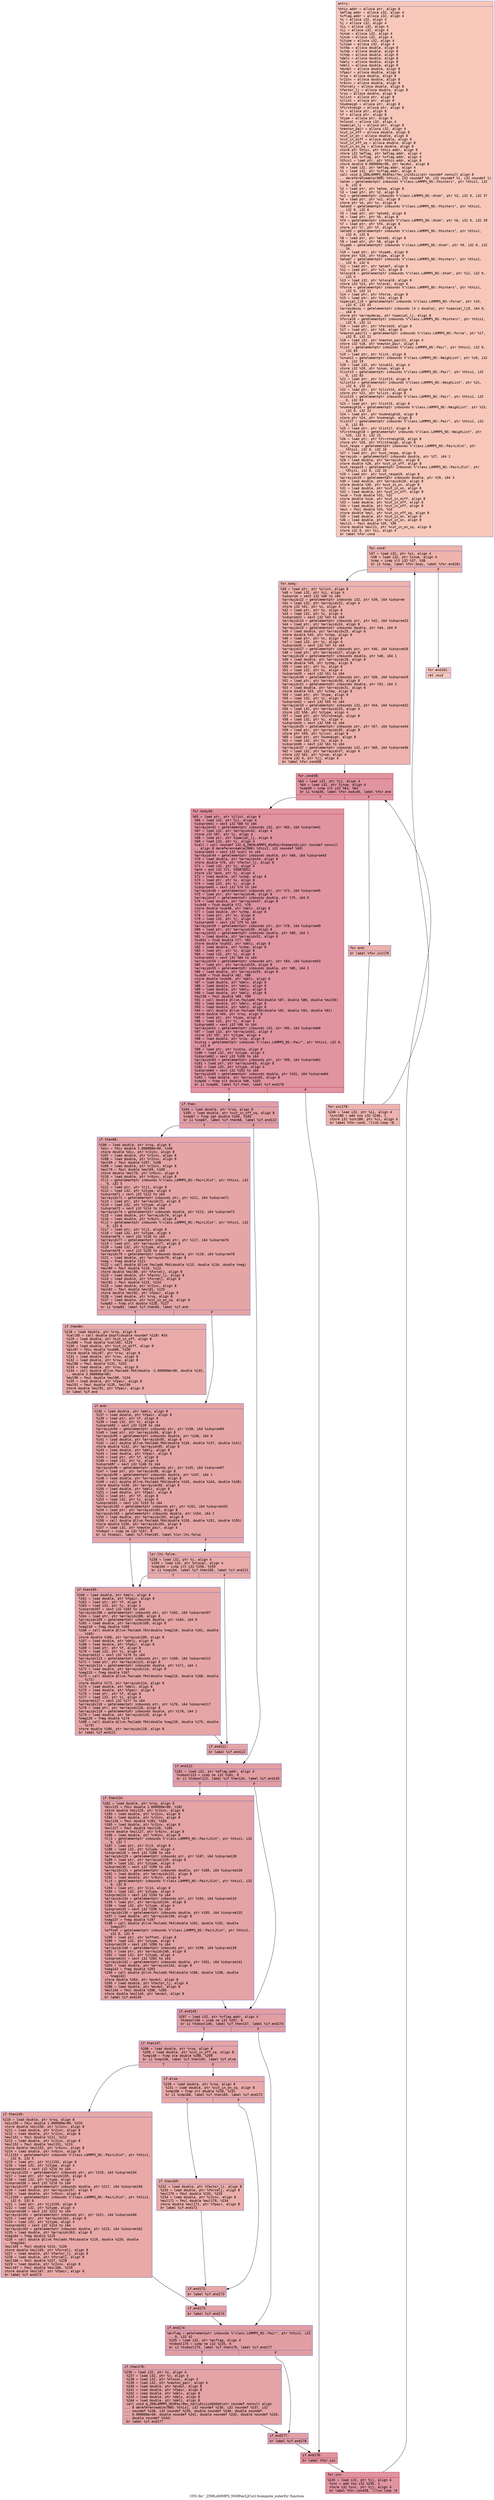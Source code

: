 digraph "CFG for '_ZN9LAMMPS_NS9PairLJCut13compute_outerEii' function" {
	label="CFG for '_ZN9LAMMPS_NS9PairLJCut13compute_outerEii' function";

	Node0x55993084cec0 [shape=record,color="#3d50c3ff", style=filled, fillcolor="#ec7f6370" fontname="Courier",label="{entry:\l|  %this.addr = alloca ptr, align 8\l  %eflag.addr = alloca i32, align 4\l  %vflag.addr = alloca i32, align 4\l  %i = alloca i32, align 4\l  %j = alloca i32, align 4\l  %ii = alloca i32, align 4\l  %jj = alloca i32, align 4\l  %inum = alloca i32, align 4\l  %jnum = alloca i32, align 4\l  %itype = alloca i32, align 4\l  %jtype = alloca i32, align 4\l  %xtmp = alloca double, align 8\l  %ytmp = alloca double, align 8\l  %ztmp = alloca double, align 8\l  %delx = alloca double, align 8\l  %dely = alloca double, align 8\l  %delz = alloca double, align 8\l  %evdwl = alloca double, align 8\l  %fpair = alloca double, align 8\l  %rsq = alloca double, align 8\l  %r2inv = alloca double, align 8\l  %r6inv = alloca double, align 8\l  %forcelj = alloca double, align 8\l  %factor_lj = alloca double, align 8\l  %rsw = alloca double, align 8\l  %ilist = alloca ptr, align 8\l  %jlist = alloca ptr, align 8\l  %numneigh = alloca ptr, align 8\l  %firstneigh = alloca ptr, align 8\l  %x = alloca ptr, align 8\l  %f = alloca ptr, align 8\l  %type = alloca ptr, align 8\l  %nlocal = alloca i32, align 4\l  %special_lj = alloca ptr, align 8\l  %newton_pair = alloca i32, align 4\l  %cut_in_off = alloca double, align 8\l  %cut_in_on = alloca double, align 8\l  %cut_in_diff = alloca double, align 8\l  %cut_in_off_sq = alloca double, align 8\l  %cut_in_on_sq = alloca double, align 8\l  store ptr %this, ptr %this.addr, align 8\l  store i32 %eflag, ptr %eflag.addr, align 4\l  store i32 %vflag, ptr %vflag.addr, align 4\l  %this1 = load ptr, ptr %this.addr, align 8\l  store double 0.000000e+00, ptr %evdwl, align 8\l  %0 = load i32, ptr %eflag.addr, align 4\l  %1 = load i32, ptr %vflag.addr, align 4\l  call void @_ZN9LAMMPS_NS4Pair7ev_initEiii(ptr noundef nonnull align 8\l... dereferenceable(908) %this1, i32 noundef %0, i32 noundef %1, i32 noundef 1)\l  %atom = getelementptr inbounds %\"class.LAMMPS_NS::Pointers\", ptr %this1, i32\l... 0, i32 6\l  %2 = load ptr, ptr %atom, align 8\l  %3 = load ptr, ptr %2, align 8\l  %x2 = getelementptr inbounds %\"class.LAMMPS_NS::Atom\", ptr %3, i32 0, i32 37\l  %4 = load ptr, ptr %x2, align 8\l  store ptr %4, ptr %x, align 8\l  %atom3 = getelementptr inbounds %\"class.LAMMPS_NS::Pointers\", ptr %this1,\l... i32 0, i32 6\l  %5 = load ptr, ptr %atom3, align 8\l  %6 = load ptr, ptr %5, align 8\l  %f4 = getelementptr inbounds %\"class.LAMMPS_NS::Atom\", ptr %6, i32 0, i32 39\l  %7 = load ptr, ptr %f4, align 8\l  store ptr %7, ptr %f, align 8\l  %atom5 = getelementptr inbounds %\"class.LAMMPS_NS::Pointers\", ptr %this1,\l... i32 0, i32 6\l  %8 = load ptr, ptr %atom5, align 8\l  %9 = load ptr, ptr %8, align 8\l  %type6 = getelementptr inbounds %\"class.LAMMPS_NS::Atom\", ptr %9, i32 0, i32\l... 34\l  %10 = load ptr, ptr %type6, align 8\l  store ptr %10, ptr %type, align 8\l  %atom7 = getelementptr inbounds %\"class.LAMMPS_NS::Pointers\", ptr %this1,\l... i32 0, i32 6\l  %11 = load ptr, ptr %atom7, align 8\l  %12 = load ptr, ptr %11, align 8\l  %nlocal8 = getelementptr inbounds %\"class.LAMMPS_NS::Atom\", ptr %12, i32 0,\l... i32 4\l  %13 = load i32, ptr %nlocal8, align 8\l  store i32 %13, ptr %nlocal, align 4\l  %force = getelementptr inbounds %\"class.LAMMPS_NS::Pointers\", ptr %this1,\l... i32 0, i32 11\l  %14 = load ptr, ptr %force, align 8\l  %15 = load ptr, ptr %14, align 8\l  %special_lj9 = getelementptr inbounds %\"class.LAMMPS_NS::Force\", ptr %15,\l... i32 0, i32 43\l  %arraydecay = getelementptr inbounds [4 x double], ptr %special_lj9, i64 0,\l... i64 0\l  store ptr %arraydecay, ptr %special_lj, align 8\l  %force10 = getelementptr inbounds %\"class.LAMMPS_NS::Pointers\", ptr %this1,\l... i32 0, i32 11\l  %16 = load ptr, ptr %force10, align 8\l  %17 = load ptr, ptr %16, align 8\l  %newton_pair11 = getelementptr inbounds %\"class.LAMMPS_NS::Force\", ptr %17,\l... i32 0, i32 22\l  %18 = load i32, ptr %newton_pair11, align 4\l  store i32 %18, ptr %newton_pair, align 4\l  %list = getelementptr inbounds %\"class.LAMMPS_NS::Pair\", ptr %this1, i32 0,\l... i32 83\l  %19 = load ptr, ptr %list, align 8\l  %inum12 = getelementptr inbounds %\"class.LAMMPS_NS::NeighList\", ptr %19, i32\l... 0, i32 19\l  %20 = load i32, ptr %inum12, align 4\l  store i32 %20, ptr %inum, align 4\l  %list13 = getelementptr inbounds %\"class.LAMMPS_NS::Pair\", ptr %this1, i32\l... 0, i32 83\l  %21 = load ptr, ptr %list13, align 8\l  %ilist14 = getelementptr inbounds %\"class.LAMMPS_NS::NeighList\", ptr %21,\l... i32 0, i32 21\l  %22 = load ptr, ptr %ilist14, align 8\l  store ptr %22, ptr %ilist, align 8\l  %list15 = getelementptr inbounds %\"class.LAMMPS_NS::Pair\", ptr %this1, i32\l... 0, i32 83\l  %23 = load ptr, ptr %list15, align 8\l  %numneigh16 = getelementptr inbounds %\"class.LAMMPS_NS::NeighList\", ptr %23,\l... i32 0, i32 22\l  %24 = load ptr, ptr %numneigh16, align 8\l  store ptr %24, ptr %numneigh, align 8\l  %list17 = getelementptr inbounds %\"class.LAMMPS_NS::Pair\", ptr %this1, i32\l... 0, i32 83\l  %25 = load ptr, ptr %list17, align 8\l  %firstneigh18 = getelementptr inbounds %\"class.LAMMPS_NS::NeighList\", ptr\l... %25, i32 0, i32 23\l  %26 = load ptr, ptr %firstneigh18, align 8\l  store ptr %26, ptr %firstneigh, align 8\l  %cut_respa = getelementptr inbounds %\"class.LAMMPS_NS::PairLJCut\", ptr\l... %this1, i32 0, i32 10\l  %27 = load ptr, ptr %cut_respa, align 8\l  %arrayidx = getelementptr inbounds double, ptr %27, i64 2\l  %28 = load double, ptr %arrayidx, align 8\l  store double %28, ptr %cut_in_off, align 8\l  %cut_respa19 = getelementptr inbounds %\"class.LAMMPS_NS::PairLJCut\", ptr\l... %this1, i32 0, i32 10\l  %29 = load ptr, ptr %cut_respa19, align 8\l  %arrayidx20 = getelementptr inbounds double, ptr %29, i64 3\l  %30 = load double, ptr %arrayidx20, align 8\l  store double %30, ptr %cut_in_on, align 8\l  %31 = load double, ptr %cut_in_on, align 8\l  %32 = load double, ptr %cut_in_off, align 8\l  %sub = fsub double %31, %32\l  store double %sub, ptr %cut_in_diff, align 8\l  %33 = load double, ptr %cut_in_off, align 8\l  %34 = load double, ptr %cut_in_off, align 8\l  %mul = fmul double %33, %34\l  store double %mul, ptr %cut_in_off_sq, align 8\l  %35 = load double, ptr %cut_in_on, align 8\l  %36 = load double, ptr %cut_in_on, align 8\l  %mul21 = fmul double %35, %36\l  store double %mul21, ptr %cut_in_on_sq, align 8\l  store i32 0, ptr %ii, align 4\l  br label %for.cond\l}"];
	Node0x55993084cec0 -> Node0x559930835a80[tooltip="entry -> for.cond\nProbability 100.00%" ];
	Node0x559930835a80 [shape=record,color="#3d50c3ff", style=filled, fillcolor="#d6524470" fontname="Courier",label="{for.cond:\l|  %37 = load i32, ptr %ii, align 4\l  %38 = load i32, ptr %inum, align 4\l  %cmp = icmp slt i32 %37, %38\l  br i1 %cmp, label %for.body, label %for.end181\l|{<s0>T|<s1>F}}"];
	Node0x559930835a80:s0 -> Node0x559930835cb0[tooltip="for.cond -> for.body\nProbability 96.88%" ];
	Node0x559930835a80:s1 -> Node0x559930835d30[tooltip="for.cond -> for.end181\nProbability 3.12%" ];
	Node0x559930835cb0 [shape=record,color="#3d50c3ff", style=filled, fillcolor="#d6524470" fontname="Courier",label="{for.body:\l|  %39 = load ptr, ptr %ilist, align 8\l  %40 = load i32, ptr %ii, align 4\l  %idxprom = sext i32 %40 to i64\l  %arrayidx22 = getelementptr inbounds i32, ptr %39, i64 %idxprom\l  %41 = load i32, ptr %arrayidx22, align 4\l  store i32 %41, ptr %i, align 4\l  %42 = load ptr, ptr %x, align 8\l  %43 = load i32, ptr %i, align 4\l  %idxprom23 = sext i32 %43 to i64\l  %arrayidx24 = getelementptr inbounds ptr, ptr %42, i64 %idxprom23\l  %44 = load ptr, ptr %arrayidx24, align 8\l  %arrayidx25 = getelementptr inbounds double, ptr %44, i64 0\l  %45 = load double, ptr %arrayidx25, align 8\l  store double %45, ptr %xtmp, align 8\l  %46 = load ptr, ptr %x, align 8\l  %47 = load i32, ptr %i, align 4\l  %idxprom26 = sext i32 %47 to i64\l  %arrayidx27 = getelementptr inbounds ptr, ptr %46, i64 %idxprom26\l  %48 = load ptr, ptr %arrayidx27, align 8\l  %arrayidx28 = getelementptr inbounds double, ptr %48, i64 1\l  %49 = load double, ptr %arrayidx28, align 8\l  store double %49, ptr %ytmp, align 8\l  %50 = load ptr, ptr %x, align 8\l  %51 = load i32, ptr %i, align 4\l  %idxprom29 = sext i32 %51 to i64\l  %arrayidx30 = getelementptr inbounds ptr, ptr %50, i64 %idxprom29\l  %52 = load ptr, ptr %arrayidx30, align 8\l  %arrayidx31 = getelementptr inbounds double, ptr %52, i64 2\l  %53 = load double, ptr %arrayidx31, align 8\l  store double %53, ptr %ztmp, align 8\l  %54 = load ptr, ptr %type, align 8\l  %55 = load i32, ptr %i, align 4\l  %idxprom32 = sext i32 %55 to i64\l  %arrayidx33 = getelementptr inbounds i32, ptr %54, i64 %idxprom32\l  %56 = load i32, ptr %arrayidx33, align 4\l  store i32 %56, ptr %itype, align 4\l  %57 = load ptr, ptr %firstneigh, align 8\l  %58 = load i32, ptr %i, align 4\l  %idxprom34 = sext i32 %58 to i64\l  %arrayidx35 = getelementptr inbounds ptr, ptr %57, i64 %idxprom34\l  %59 = load ptr, ptr %arrayidx35, align 8\l  store ptr %59, ptr %jlist, align 8\l  %60 = load ptr, ptr %numneigh, align 8\l  %61 = load i32, ptr %i, align 4\l  %idxprom36 = sext i32 %61 to i64\l  %arrayidx37 = getelementptr inbounds i32, ptr %60, i64 %idxprom36\l  %62 = load i32, ptr %arrayidx37, align 4\l  store i32 %62, ptr %jnum, align 4\l  store i32 0, ptr %jj, align 4\l  br label %for.cond38\l}"];
	Node0x559930835cb0 -> Node0x5599308649f0[tooltip="for.body -> for.cond38\nProbability 100.00%" ];
	Node0x5599308649f0 [shape=record,color="#b70d28ff", style=filled, fillcolor="#b70d2870" fontname="Courier",label="{for.cond38:\l|  %63 = load i32, ptr %jj, align 4\l  %64 = load i32, ptr %jnum, align 4\l  %cmp39 = icmp slt i32 %63, %64\l  br i1 %cmp39, label %for.body40, label %for.end\l|{<s0>T|<s1>F}}"];
	Node0x5599308649f0:s0 -> Node0x559930864c90[tooltip="for.cond38 -> for.body40\nProbability 96.88%" ];
	Node0x5599308649f0:s1 -> Node0x5599308327a0[tooltip="for.cond38 -> for.end\nProbability 3.12%" ];
	Node0x559930864c90 [shape=record,color="#b70d28ff", style=filled, fillcolor="#b70d2870" fontname="Courier",label="{for.body40:\l|  %65 = load ptr, ptr %jlist, align 8\l  %66 = load i32, ptr %jj, align 4\l  %idxprom41 = sext i32 %66 to i64\l  %arrayidx42 = getelementptr inbounds i32, ptr %65, i64 %idxprom41\l  %67 = load i32, ptr %arrayidx42, align 4\l  store i32 %67, ptr %j, align 4\l  %68 = load ptr, ptr %special_lj, align 8\l  %69 = load i32, ptr %j, align 4\l  %call = call noundef i32 @_ZNK9LAMMPS_NS4Pair6sbmaskEi(ptr noundef nonnull\l... align 8 dereferenceable(908) %this1, i32 noundef %69)\l  %idxprom43 = sext i32 %call to i64\l  %arrayidx44 = getelementptr inbounds double, ptr %68, i64 %idxprom43\l  %70 = load double, ptr %arrayidx44, align 8\l  store double %70, ptr %factor_lj, align 8\l  %71 = load i32, ptr %j, align 4\l  %and = and i32 %71, 536870911\l  store i32 %and, ptr %j, align 4\l  %72 = load double, ptr %xtmp, align 8\l  %73 = load ptr, ptr %x, align 8\l  %74 = load i32, ptr %j, align 4\l  %idxprom45 = sext i32 %74 to i64\l  %arrayidx46 = getelementptr inbounds ptr, ptr %73, i64 %idxprom45\l  %75 = load ptr, ptr %arrayidx46, align 8\l  %arrayidx47 = getelementptr inbounds double, ptr %75, i64 0\l  %76 = load double, ptr %arrayidx47, align 8\l  %sub48 = fsub double %72, %76\l  store double %sub48, ptr %delx, align 8\l  %77 = load double, ptr %ytmp, align 8\l  %78 = load ptr, ptr %x, align 8\l  %79 = load i32, ptr %j, align 4\l  %idxprom49 = sext i32 %79 to i64\l  %arrayidx50 = getelementptr inbounds ptr, ptr %78, i64 %idxprom49\l  %80 = load ptr, ptr %arrayidx50, align 8\l  %arrayidx51 = getelementptr inbounds double, ptr %80, i64 1\l  %81 = load double, ptr %arrayidx51, align 8\l  %sub52 = fsub double %77, %81\l  store double %sub52, ptr %dely, align 8\l  %82 = load double, ptr %ztmp, align 8\l  %83 = load ptr, ptr %x, align 8\l  %84 = load i32, ptr %j, align 4\l  %idxprom53 = sext i32 %84 to i64\l  %arrayidx54 = getelementptr inbounds ptr, ptr %83, i64 %idxprom53\l  %85 = load ptr, ptr %arrayidx54, align 8\l  %arrayidx55 = getelementptr inbounds double, ptr %85, i64 2\l  %86 = load double, ptr %arrayidx55, align 8\l  %sub56 = fsub double %82, %86\l  store double %sub56, ptr %delz, align 8\l  %87 = load double, ptr %delx, align 8\l  %88 = load double, ptr %delx, align 8\l  %89 = load double, ptr %dely, align 8\l  %90 = load double, ptr %dely, align 8\l  %mul58 = fmul double %89, %90\l  %91 = call double @llvm.fmuladd.f64(double %87, double %88, double %mul58)\l  %92 = load double, ptr %delz, align 8\l  %93 = load double, ptr %delz, align 8\l  %94 = call double @llvm.fmuladd.f64(double %92, double %93, double %91)\l  store double %94, ptr %rsq, align 8\l  %95 = load ptr, ptr %type, align 8\l  %96 = load i32, ptr %j, align 4\l  %idxprom60 = sext i32 %96 to i64\l  %arrayidx61 = getelementptr inbounds i32, ptr %95, i64 %idxprom60\l  %97 = load i32, ptr %arrayidx61, align 4\l  store i32 %97, ptr %jtype, align 4\l  %98 = load double, ptr %rsq, align 8\l  %cutsq = getelementptr inbounds %\"class.LAMMPS_NS::Pair\", ptr %this1, i32 0,\l... i32 8\l  %99 = load ptr, ptr %cutsq, align 8\l  %100 = load i32, ptr %itype, align 4\l  %idxprom62 = sext i32 %100 to i64\l  %arrayidx63 = getelementptr inbounds ptr, ptr %99, i64 %idxprom62\l  %101 = load ptr, ptr %arrayidx63, align 8\l  %102 = load i32, ptr %jtype, align 4\l  %idxprom64 = sext i32 %102 to i64\l  %arrayidx65 = getelementptr inbounds double, ptr %101, i64 %idxprom64\l  %103 = load double, ptr %arrayidx65, align 8\l  %cmp66 = fcmp olt double %98, %103\l  br i1 %cmp66, label %if.then, label %if.end178\l|{<s0>T|<s1>F}}"];
	Node0x559930864c90:s0 -> Node0x559930868960[tooltip="for.body40 -> if.then\nProbability 50.00%" ];
	Node0x559930864c90:s1 -> Node0x5599308689d0[tooltip="for.body40 -> if.end178\nProbability 50.00%" ];
	Node0x559930868960 [shape=record,color="#3d50c3ff", style=filled, fillcolor="#be242e70" fontname="Courier",label="{if.then:\l|  %104 = load double, ptr %rsq, align 8\l  %105 = load double, ptr %cut_in_off_sq, align 8\l  %cmp67 = fcmp ogt double %104, %105\l  br i1 %cmp67, label %if.then68, label %if.end122\l|{<s0>T|<s1>F}}"];
	Node0x559930868960:s0 -> Node0x559930868cb0[tooltip="if.then -> if.then68\nProbability 50.00%" ];
	Node0x559930868960:s1 -> Node0x559930868d30[tooltip="if.then -> if.end122\nProbability 50.00%" ];
	Node0x559930868cb0 [shape=record,color="#3d50c3ff", style=filled, fillcolor="#c5333470" fontname="Courier",label="{if.then68:\l|  %106 = load double, ptr %rsq, align 8\l  %div = fdiv double 1.000000e+00, %106\l  store double %div, ptr %r2inv, align 8\l  %107 = load double, ptr %r2inv, align 8\l  %108 = load double, ptr %r2inv, align 8\l  %mul69 = fmul double %107, %108\l  %109 = load double, ptr %r2inv, align 8\l  %mul70 = fmul double %mul69, %109\l  store double %mul70, ptr %r6inv, align 8\l  %110 = load double, ptr %r6inv, align 8\l  %lj1 = getelementptr inbounds %\"class.LAMMPS_NS::PairLJCut\", ptr %this1, i32\l... 0, i32 5\l  %111 = load ptr, ptr %lj1, align 8\l  %112 = load i32, ptr %itype, align 4\l  %idxprom71 = sext i32 %112 to i64\l  %arrayidx72 = getelementptr inbounds ptr, ptr %111, i64 %idxprom71\l  %113 = load ptr, ptr %arrayidx72, align 8\l  %114 = load i32, ptr %jtype, align 4\l  %idxprom73 = sext i32 %114 to i64\l  %arrayidx74 = getelementptr inbounds double, ptr %113, i64 %idxprom73\l  %115 = load double, ptr %arrayidx74, align 8\l  %116 = load double, ptr %r6inv, align 8\l  %lj2 = getelementptr inbounds %\"class.LAMMPS_NS::PairLJCut\", ptr %this1, i32\l... 0, i32 6\l  %117 = load ptr, ptr %lj2, align 8\l  %118 = load i32, ptr %itype, align 4\l  %idxprom76 = sext i32 %118 to i64\l  %arrayidx77 = getelementptr inbounds ptr, ptr %117, i64 %idxprom76\l  %119 = load ptr, ptr %arrayidx77, align 8\l  %120 = load i32, ptr %jtype, align 4\l  %idxprom78 = sext i32 %120 to i64\l  %arrayidx79 = getelementptr inbounds double, ptr %119, i64 %idxprom78\l  %121 = load double, ptr %arrayidx79, align 8\l  %neg = fneg double %121\l  %122 = call double @llvm.fmuladd.f64(double %115, double %116, double %neg)\l  %mul80 = fmul double %110, %122\l  store double %mul80, ptr %forcelj, align 8\l  %123 = load double, ptr %factor_lj, align 8\l  %124 = load double, ptr %forcelj, align 8\l  %mul81 = fmul double %123, %124\l  %125 = load double, ptr %r2inv, align 8\l  %mul82 = fmul double %mul81, %125\l  store double %mul82, ptr %fpair, align 8\l  %126 = load double, ptr %rsq, align 8\l  %127 = load double, ptr %cut_in_on_sq, align 8\l  %cmp83 = fcmp olt double %126, %127\l  br i1 %cmp83, label %if.then84, label %if.end\l|{<s0>T|<s1>F}}"];
	Node0x559930868cb0:s0 -> Node0x55993086a9d0[tooltip="if.then68 -> if.then84\nProbability 50.00%" ];
	Node0x559930868cb0:s1 -> Node0x55993086aa20[tooltip="if.then68 -> if.end\nProbability 50.00%" ];
	Node0x55993086a9d0 [shape=record,color="#3d50c3ff", style=filled, fillcolor="#cc403a70" fontname="Courier",label="{if.then84:\l|  %128 = load double, ptr %rsq, align 8\l  %call85 = call double @sqrt(double noundef %128) #10\l  %129 = load double, ptr %cut_in_off, align 8\l  %sub86 = fsub double %call85, %129\l  %130 = load double, ptr %cut_in_diff, align 8\l  %div87 = fdiv double %sub86, %130\l  store double %div87, ptr %rsw, align 8\l  %131 = load double, ptr %rsw, align 8\l  %132 = load double, ptr %rsw, align 8\l  %mul88 = fmul double %131, %132\l  %133 = load double, ptr %rsw, align 8\l  %134 = call double @llvm.fmuladd.f64(double -2.000000e+00, double %133,\l... double 3.000000e+00)\l  %mul90 = fmul double %mul88, %134\l  %135 = load double, ptr %fpair, align 8\l  %mul91 = fmul double %135, %mul90\l  store double %mul91, ptr %fpair, align 8\l  br label %if.end\l}"];
	Node0x55993086a9d0 -> Node0x55993086aa20[tooltip="if.then84 -> if.end\nProbability 100.00%" ];
	Node0x55993086aa20 [shape=record,color="#3d50c3ff", style=filled, fillcolor="#c5333470" fontname="Courier",label="{if.end:\l|  %136 = load double, ptr %delx, align 8\l  %137 = load double, ptr %fpair, align 8\l  %138 = load ptr, ptr %f, align 8\l  %139 = load i32, ptr %i, align 4\l  %idxprom93 = sext i32 %139 to i64\l  %arrayidx94 = getelementptr inbounds ptr, ptr %138, i64 %idxprom93\l  %140 = load ptr, ptr %arrayidx94, align 8\l  %arrayidx95 = getelementptr inbounds double, ptr %140, i64 0\l  %141 = load double, ptr %arrayidx95, align 8\l  %142 = call double @llvm.fmuladd.f64(double %136, double %137, double %141)\l  store double %142, ptr %arrayidx95, align 8\l  %143 = load double, ptr %dely, align 8\l  %144 = load double, ptr %fpair, align 8\l  %145 = load ptr, ptr %f, align 8\l  %146 = load i32, ptr %i, align 4\l  %idxprom97 = sext i32 %146 to i64\l  %arrayidx98 = getelementptr inbounds ptr, ptr %145, i64 %idxprom97\l  %147 = load ptr, ptr %arrayidx98, align 8\l  %arrayidx99 = getelementptr inbounds double, ptr %147, i64 1\l  %148 = load double, ptr %arrayidx99, align 8\l  %149 = call double @llvm.fmuladd.f64(double %143, double %144, double %148)\l  store double %149, ptr %arrayidx99, align 8\l  %150 = load double, ptr %delz, align 8\l  %151 = load double, ptr %fpair, align 8\l  %152 = load ptr, ptr %f, align 8\l  %153 = load i32, ptr %i, align 4\l  %idxprom101 = sext i32 %153 to i64\l  %arrayidx102 = getelementptr inbounds ptr, ptr %152, i64 %idxprom101\l  %154 = load ptr, ptr %arrayidx102, align 8\l  %arrayidx103 = getelementptr inbounds double, ptr %154, i64 2\l  %155 = load double, ptr %arrayidx103, align 8\l  %156 = call double @llvm.fmuladd.f64(double %150, double %151, double %155)\l  store double %156, ptr %arrayidx103, align 8\l  %157 = load i32, ptr %newton_pair, align 4\l  %tobool = icmp ne i32 %157, 0\l  br i1 %tobool, label %if.then105, label %lor.lhs.false\l|{<s0>T|<s1>F}}"];
	Node0x55993086aa20:s0 -> Node0x55993086ccf0[tooltip="if.end -> if.then105\nProbability 62.50%" ];
	Node0x55993086aa20:s1 -> Node0x55993086cd40[tooltip="if.end -> lor.lhs.false\nProbability 37.50%" ];
	Node0x55993086cd40 [shape=record,color="#3d50c3ff", style=filled, fillcolor="#cc403a70" fontname="Courier",label="{lor.lhs.false:\l|  %158 = load i32, ptr %j, align 4\l  %159 = load i32, ptr %nlocal, align 4\l  %cmp104 = icmp slt i32 %158, %159\l  br i1 %cmp104, label %if.then105, label %if.end121\l|{<s0>T|<s1>F}}"];
	Node0x55993086cd40:s0 -> Node0x55993086ccf0[tooltip="lor.lhs.false -> if.then105\nProbability 50.00%" ];
	Node0x55993086cd40:s1 -> Node0x55993086cfd0[tooltip="lor.lhs.false -> if.end121\nProbability 50.00%" ];
	Node0x55993086ccf0 [shape=record,color="#3d50c3ff", style=filled, fillcolor="#c5333470" fontname="Courier",label="{if.then105:\l|  %160 = load double, ptr %delx, align 8\l  %161 = load double, ptr %fpair, align 8\l  %162 = load ptr, ptr %f, align 8\l  %163 = load i32, ptr %j, align 4\l  %idxprom107 = sext i32 %163 to i64\l  %arrayidx108 = getelementptr inbounds ptr, ptr %162, i64 %idxprom107\l  %164 = load ptr, ptr %arrayidx108, align 8\l  %arrayidx109 = getelementptr inbounds double, ptr %164, i64 0\l  %165 = load double, ptr %arrayidx109, align 8\l  %neg110 = fneg double %160\l  %166 = call double @llvm.fmuladd.f64(double %neg110, double %161, double\l... %165)\l  store double %166, ptr %arrayidx109, align 8\l  %167 = load double, ptr %dely, align 8\l  %168 = load double, ptr %fpair, align 8\l  %169 = load ptr, ptr %f, align 8\l  %170 = load i32, ptr %j, align 4\l  %idxprom112 = sext i32 %170 to i64\l  %arrayidx113 = getelementptr inbounds ptr, ptr %169, i64 %idxprom112\l  %171 = load ptr, ptr %arrayidx113, align 8\l  %arrayidx114 = getelementptr inbounds double, ptr %171, i64 1\l  %172 = load double, ptr %arrayidx114, align 8\l  %neg115 = fneg double %167\l  %173 = call double @llvm.fmuladd.f64(double %neg115, double %168, double\l... %172)\l  store double %173, ptr %arrayidx114, align 8\l  %174 = load double, ptr %delz, align 8\l  %175 = load double, ptr %fpair, align 8\l  %176 = load ptr, ptr %f, align 8\l  %177 = load i32, ptr %j, align 4\l  %idxprom117 = sext i32 %177 to i64\l  %arrayidx118 = getelementptr inbounds ptr, ptr %176, i64 %idxprom117\l  %178 = load ptr, ptr %arrayidx118, align 8\l  %arrayidx119 = getelementptr inbounds double, ptr %178, i64 2\l  %179 = load double, ptr %arrayidx119, align 8\l  %neg120 = fneg double %174\l  %180 = call double @llvm.fmuladd.f64(double %neg120, double %175, double\l... %179)\l  store double %180, ptr %arrayidx119, align 8\l  br label %if.end121\l}"];
	Node0x55993086ccf0 -> Node0x55993086cfd0[tooltip="if.then105 -> if.end121\nProbability 100.00%" ];
	Node0x55993086cfd0 [shape=record,color="#3d50c3ff", style=filled, fillcolor="#c5333470" fontname="Courier",label="{if.end121:\l|  br label %if.end122\l}"];
	Node0x55993086cfd0 -> Node0x559930868d30[tooltip="if.end121 -> if.end122\nProbability 100.00%" ];
	Node0x559930868d30 [shape=record,color="#3d50c3ff", style=filled, fillcolor="#be242e70" fontname="Courier",label="{if.end122:\l|  %181 = load i32, ptr %eflag.addr, align 4\l  %tobool123 = icmp ne i32 %181, 0\l  br i1 %tobool123, label %if.then124, label %if.end145\l|{<s0>T|<s1>F}}"];
	Node0x559930868d30:s0 -> Node0x55993086ea70[tooltip="if.end122 -> if.then124\nProbability 62.50%" ];
	Node0x559930868d30:s1 -> Node0x55993086eac0[tooltip="if.end122 -> if.end145\nProbability 37.50%" ];
	Node0x55993086ea70 [shape=record,color="#3d50c3ff", style=filled, fillcolor="#c32e3170" fontname="Courier",label="{if.then124:\l|  %182 = load double, ptr %rsq, align 8\l  %div125 = fdiv double 1.000000e+00, %182\l  store double %div125, ptr %r2inv, align 8\l  %183 = load double, ptr %r2inv, align 8\l  %184 = load double, ptr %r2inv, align 8\l  %mul126 = fmul double %183, %184\l  %185 = load double, ptr %r2inv, align 8\l  %mul127 = fmul double %mul126, %185\l  store double %mul127, ptr %r6inv, align 8\l  %186 = load double, ptr %r6inv, align 8\l  %lj3 = getelementptr inbounds %\"class.LAMMPS_NS::PairLJCut\", ptr %this1, i32\l... 0, i32 7\l  %187 = load ptr, ptr %lj3, align 8\l  %188 = load i32, ptr %itype, align 4\l  %idxprom128 = sext i32 %188 to i64\l  %arrayidx129 = getelementptr inbounds ptr, ptr %187, i64 %idxprom128\l  %189 = load ptr, ptr %arrayidx129, align 8\l  %190 = load i32, ptr %jtype, align 4\l  %idxprom130 = sext i32 %190 to i64\l  %arrayidx131 = getelementptr inbounds double, ptr %189, i64 %idxprom130\l  %191 = load double, ptr %arrayidx131, align 8\l  %192 = load double, ptr %r6inv, align 8\l  %lj4 = getelementptr inbounds %\"class.LAMMPS_NS::PairLJCut\", ptr %this1, i32\l... 0, i32 8\l  %193 = load ptr, ptr %lj4, align 8\l  %194 = load i32, ptr %itype, align 4\l  %idxprom133 = sext i32 %194 to i64\l  %arrayidx134 = getelementptr inbounds ptr, ptr %193, i64 %idxprom133\l  %195 = load ptr, ptr %arrayidx134, align 8\l  %196 = load i32, ptr %jtype, align 4\l  %idxprom135 = sext i32 %196 to i64\l  %arrayidx136 = getelementptr inbounds double, ptr %195, i64 %idxprom135\l  %197 = load double, ptr %arrayidx136, align 8\l  %neg137 = fneg double %197\l  %198 = call double @llvm.fmuladd.f64(double %191, double %192, double\l... %neg137)\l  %offset = getelementptr inbounds %\"class.LAMMPS_NS::PairLJCut\", ptr %this1,\l... i32 0, i32 9\l  %199 = load ptr, ptr %offset, align 8\l  %200 = load i32, ptr %itype, align 4\l  %idxprom139 = sext i32 %200 to i64\l  %arrayidx140 = getelementptr inbounds ptr, ptr %199, i64 %idxprom139\l  %201 = load ptr, ptr %arrayidx140, align 8\l  %202 = load i32, ptr %jtype, align 4\l  %idxprom141 = sext i32 %202 to i64\l  %arrayidx142 = getelementptr inbounds double, ptr %201, i64 %idxprom141\l  %203 = load double, ptr %arrayidx142, align 8\l  %neg143 = fneg double %203\l  %204 = call double @llvm.fmuladd.f64(double %186, double %198, double\l... %neg143)\l  store double %204, ptr %evdwl, align 8\l  %205 = load double, ptr %factor_lj, align 8\l  %206 = load double, ptr %evdwl, align 8\l  %mul144 = fmul double %206, %205\l  store double %mul144, ptr %evdwl, align 8\l  br label %if.end145\l}"];
	Node0x55993086ea70 -> Node0x55993086eac0[tooltip="if.then124 -> if.end145\nProbability 100.00%" ];
	Node0x55993086eac0 [shape=record,color="#3d50c3ff", style=filled, fillcolor="#be242e70" fontname="Courier",label="{if.end145:\l|  %207 = load i32, ptr %vflag.addr, align 4\l  %tobool146 = icmp ne i32 %207, 0\l  br i1 %tobool146, label %if.then147, label %if.end174\l|{<s0>T|<s1>F}}"];
	Node0x55993086eac0:s0 -> Node0x559930868140[tooltip="if.end145 -> if.then147\nProbability 62.50%" ];
	Node0x55993086eac0:s1 -> Node0x559930868190[tooltip="if.end145 -> if.end174\nProbability 37.50%" ];
	Node0x559930868140 [shape=record,color="#3d50c3ff", style=filled, fillcolor="#c32e3170" fontname="Courier",label="{if.then147:\l|  %208 = load double, ptr %rsq, align 8\l  %209 = load double, ptr %cut_in_off_sq, align 8\l  %cmp148 = fcmp ole double %208, %209\l  br i1 %cmp148, label %if.then149, label %if.else\l|{<s0>T|<s1>F}}"];
	Node0x559930868140:s0 -> Node0x559930868450[tooltip="if.then147 -> if.then149\nProbability 50.00%" ];
	Node0x559930868140:s1 -> Node0x5599308684d0[tooltip="if.then147 -> if.else\nProbability 50.00%" ];
	Node0x559930868450 [shape=record,color="#3d50c3ff", style=filled, fillcolor="#ca3b3770" fontname="Courier",label="{if.then149:\l|  %210 = load double, ptr %rsq, align 8\l  %div150 = fdiv double 1.000000e+00, %210\l  store double %div150, ptr %r2inv, align 8\l  %211 = load double, ptr %r2inv, align 8\l  %212 = load double, ptr %r2inv, align 8\l  %mul151 = fmul double %211, %212\l  %213 = load double, ptr %r2inv, align 8\l  %mul152 = fmul double %mul151, %213\l  store double %mul152, ptr %r6inv, align 8\l  %214 = load double, ptr %r6inv, align 8\l  %lj1153 = getelementptr inbounds %\"class.LAMMPS_NS::PairLJCut\", ptr %this1,\l... i32 0, i32 5\l  %215 = load ptr, ptr %lj1153, align 8\l  %216 = load i32, ptr %itype, align 4\l  %idxprom154 = sext i32 %216 to i64\l  %arrayidx155 = getelementptr inbounds ptr, ptr %215, i64 %idxprom154\l  %217 = load ptr, ptr %arrayidx155, align 8\l  %218 = load i32, ptr %jtype, align 4\l  %idxprom156 = sext i32 %218 to i64\l  %arrayidx157 = getelementptr inbounds double, ptr %217, i64 %idxprom156\l  %219 = load double, ptr %arrayidx157, align 8\l  %220 = load double, ptr %r6inv, align 8\l  %lj2159 = getelementptr inbounds %\"class.LAMMPS_NS::PairLJCut\", ptr %this1,\l... i32 0, i32 6\l  %221 = load ptr, ptr %lj2159, align 8\l  %222 = load i32, ptr %itype, align 4\l  %idxprom160 = sext i32 %222 to i64\l  %arrayidx161 = getelementptr inbounds ptr, ptr %221, i64 %idxprom160\l  %223 = load ptr, ptr %arrayidx161, align 8\l  %224 = load i32, ptr %jtype, align 4\l  %idxprom162 = sext i32 %224 to i64\l  %arrayidx163 = getelementptr inbounds double, ptr %223, i64 %idxprom162\l  %225 = load double, ptr %arrayidx163, align 8\l  %neg164 = fneg double %225\l  %226 = call double @llvm.fmuladd.f64(double %219, double %220, double\l... %neg164)\l  %mul165 = fmul double %214, %226\l  store double %mul165, ptr %forcelj, align 8\l  %227 = load double, ptr %factor_lj, align 8\l  %228 = load double, ptr %forcelj, align 8\l  %mul166 = fmul double %227, %228\l  %229 = load double, ptr %r2inv, align 8\l  %mul167 = fmul double %mul166, %229\l  store double %mul167, ptr %fpair, align 8\l  br label %if.end173\l}"];
	Node0x559930868450 -> Node0x5599308747a0[tooltip="if.then149 -> if.end173\nProbability 100.00%" ];
	Node0x5599308684d0 [shape=record,color="#3d50c3ff", style=filled, fillcolor="#ca3b3770" fontname="Courier",label="{if.else:\l|  %230 = load double, ptr %rsq, align 8\l  %231 = load double, ptr %cut_in_on_sq, align 8\l  %cmp168 = fcmp olt double %230, %231\l  br i1 %cmp168, label %if.then169, label %if.end172\l|{<s0>T|<s1>F}}"];
	Node0x5599308684d0:s0 -> Node0x559930874a10[tooltip="if.else -> if.then169\nProbability 50.00%" ];
	Node0x5599308684d0:s1 -> Node0x559930874a60[tooltip="if.else -> if.end172\nProbability 50.00%" ];
	Node0x559930874a10 [shape=record,color="#3d50c3ff", style=filled, fillcolor="#d0473d70" fontname="Courier",label="{if.then169:\l|  %232 = load double, ptr %factor_lj, align 8\l  %233 = load double, ptr %forcelj, align 8\l  %mul170 = fmul double %232, %233\l  %234 = load double, ptr %r2inv, align 8\l  %mul171 = fmul double %mul170, %234\l  store double %mul171, ptr %fpair, align 8\l  br label %if.end172\l}"];
	Node0x559930874a10 -> Node0x559930874a60[tooltip="if.then169 -> if.end172\nProbability 100.00%" ];
	Node0x559930874a60 [shape=record,color="#3d50c3ff", style=filled, fillcolor="#ca3b3770" fontname="Courier",label="{if.end172:\l|  br label %if.end173\l}"];
	Node0x559930874a60 -> Node0x5599308747a0[tooltip="if.end172 -> if.end173\nProbability 100.00%" ];
	Node0x5599308747a0 [shape=record,color="#3d50c3ff", style=filled, fillcolor="#c32e3170" fontname="Courier",label="{if.end173:\l|  br label %if.end174\l}"];
	Node0x5599308747a0 -> Node0x559930868190[tooltip="if.end173 -> if.end174\nProbability 100.00%" ];
	Node0x559930868190 [shape=record,color="#3d50c3ff", style=filled, fillcolor="#be242e70" fontname="Courier",label="{if.end174:\l|  %evflag = getelementptr inbounds %\"class.LAMMPS_NS::Pair\", ptr %this1, i32\l... 0, i32 42\l  %235 = load i32, ptr %evflag, align 4\l  %tobool175 = icmp ne i32 %235, 0\l  br i1 %tobool175, label %if.then176, label %if.end177\l|{<s0>T|<s1>F}}"];
	Node0x559930868190:s0 -> Node0x559930875280[tooltip="if.end174 -> if.then176\nProbability 62.50%" ];
	Node0x559930868190:s1 -> Node0x559930875300[tooltip="if.end174 -> if.end177\nProbability 37.50%" ];
	Node0x559930875280 [shape=record,color="#3d50c3ff", style=filled, fillcolor="#c32e3170" fontname="Courier",label="{if.then176:\l|  %236 = load i32, ptr %i, align 4\l  %237 = load i32, ptr %j, align 4\l  %238 = load i32, ptr %nlocal, align 4\l  %239 = load i32, ptr %newton_pair, align 4\l  %240 = load double, ptr %evdwl, align 8\l  %241 = load double, ptr %fpair, align 8\l  %242 = load double, ptr %delx, align 8\l  %243 = load double, ptr %dely, align 8\l  %244 = load double, ptr %delz, align 8\l  call void @_ZN9LAMMPS_NS4Pair8ev_tallyEiiiidddddd(ptr noundef nonnull align\l... 8 dereferenceable(908) %this1, i32 noundef %236, i32 noundef %237, i32\l... noundef %238, i32 noundef %239, double noundef %240, double noundef\l... 0.000000e+00, double noundef %241, double noundef %242, double noundef %243,\l... double noundef %244)\l  br label %if.end177\l}"];
	Node0x559930875280 -> Node0x559930875300[tooltip="if.then176 -> if.end177\nProbability 100.00%" ];
	Node0x559930875300 [shape=record,color="#3d50c3ff", style=filled, fillcolor="#be242e70" fontname="Courier",label="{if.end177:\l|  br label %if.end178\l}"];
	Node0x559930875300 -> Node0x5599308689d0[tooltip="if.end177 -> if.end178\nProbability 100.00%" ];
	Node0x5599308689d0 [shape=record,color="#b70d28ff", style=filled, fillcolor="#b70d2870" fontname="Courier",label="{if.end178:\l|  br label %for.inc\l}"];
	Node0x5599308689d0 -> Node0x559930875e10[tooltip="if.end178 -> for.inc\nProbability 100.00%" ];
	Node0x559930875e10 [shape=record,color="#b70d28ff", style=filled, fillcolor="#b70d2870" fontname="Courier",label="{for.inc:\l|  %245 = load i32, ptr %jj, align 4\l  %inc = add nsw i32 %245, 1\l  store i32 %inc, ptr %jj, align 4\l  br label %for.cond38, !llvm.loop !6\l}"];
	Node0x559930875e10 -> Node0x5599308649f0[tooltip="for.inc -> for.cond38\nProbability 100.00%" ];
	Node0x5599308327a0 [shape=record,color="#3d50c3ff", style=filled, fillcolor="#d6524470" fontname="Courier",label="{for.end:\l|  br label %for.inc179\l}"];
	Node0x5599308327a0 -> Node0x5599308760a0[tooltip="for.end -> for.inc179\nProbability 100.00%" ];
	Node0x5599308760a0 [shape=record,color="#3d50c3ff", style=filled, fillcolor="#d6524470" fontname="Courier",label="{for.inc179:\l|  %246 = load i32, ptr %ii, align 4\l  %inc180 = add nsw i32 %246, 1\l  store i32 %inc180, ptr %ii, align 4\l  br label %for.cond, !llvm.loop !8\l}"];
	Node0x5599308760a0 -> Node0x559930835a80[tooltip="for.inc179 -> for.cond\nProbability 100.00%" ];
	Node0x559930835d30 [shape=record,color="#3d50c3ff", style=filled, fillcolor="#ec7f6370" fontname="Courier",label="{for.end181:\l|  ret void\l}"];
}

